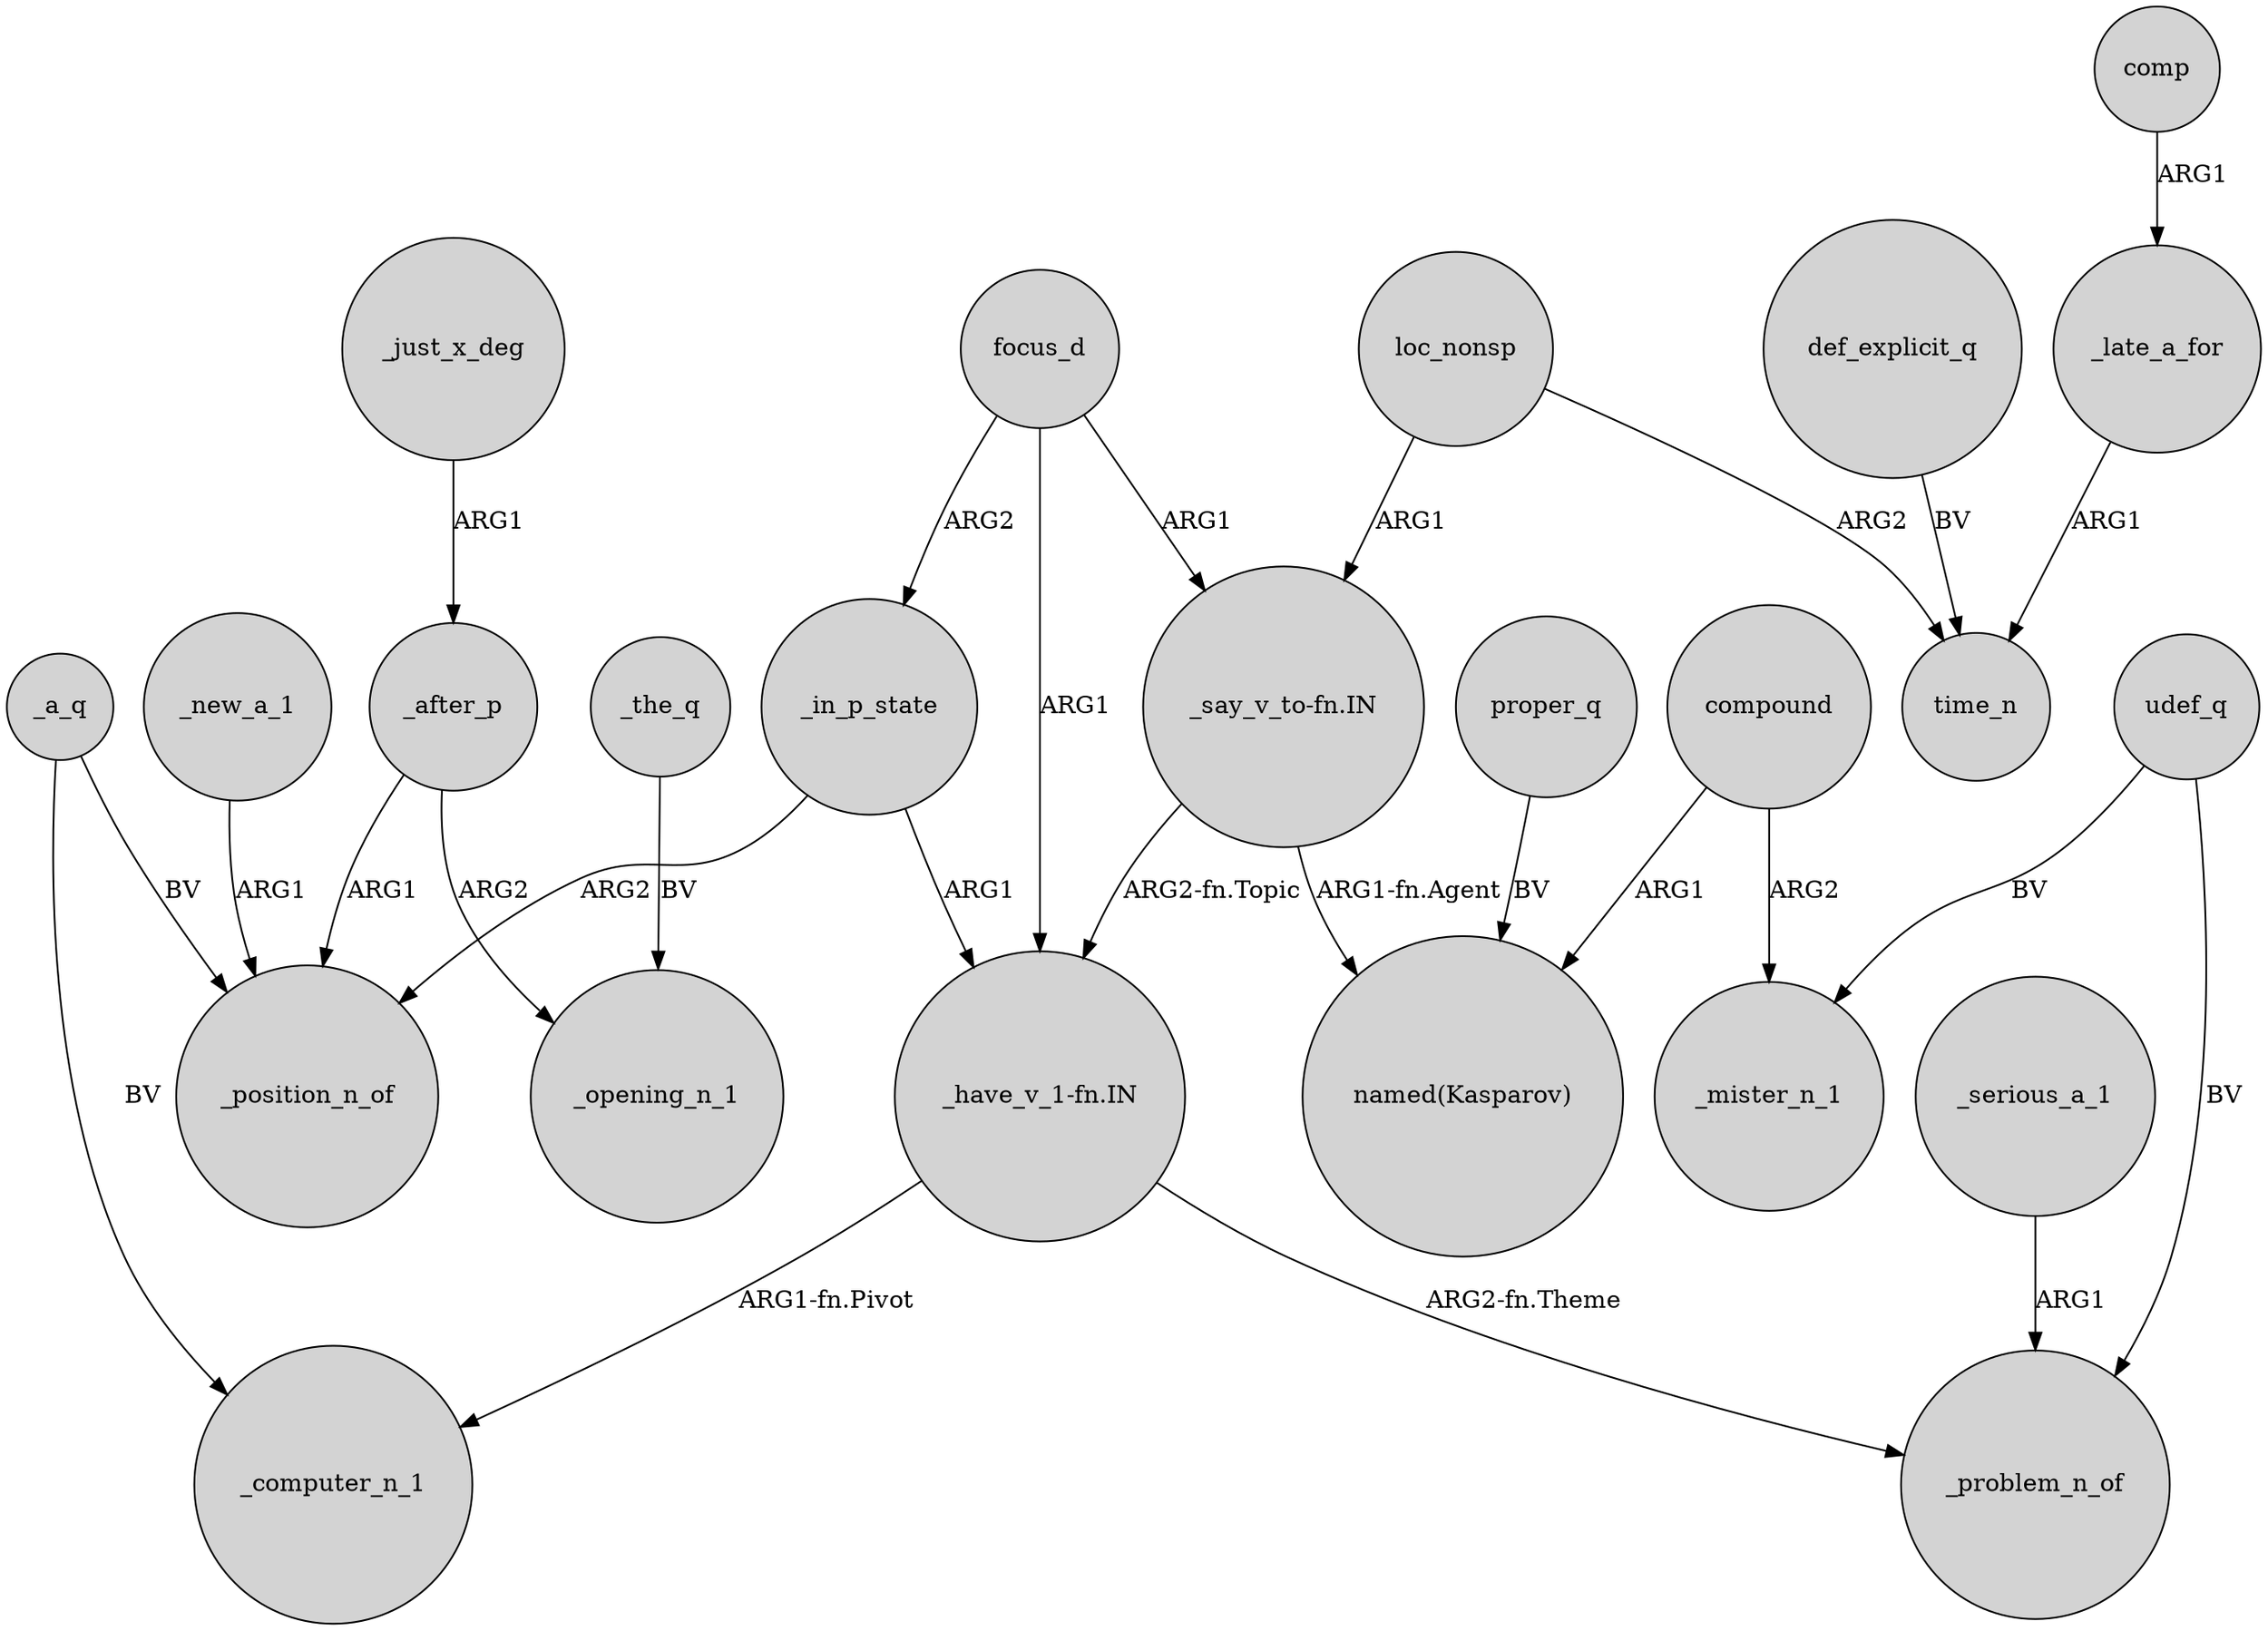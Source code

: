 digraph {
	node [shape=circle style=filled]
	focus_d -> "_have_v_1-fn.IN" [label=ARG1]
	_a_q -> _computer_n_1 [label=BV]
	_just_x_deg -> _after_p [label=ARG1]
	comp -> _late_a_for [label=ARG1]
	def_explicit_q -> time_n [label=BV]
	compound -> _mister_n_1 [label=ARG2]
	focus_d -> _in_p_state [label=ARG2]
	"_have_v_1-fn.IN" -> _problem_n_of [label="ARG2-fn.Theme"]
	_in_p_state -> "_have_v_1-fn.IN" [label=ARG1]
	udef_q -> _mister_n_1 [label=BV]
	compound -> "named(Kasparov)" [label=ARG1]
	udef_q -> _problem_n_of [label=BV]
	_the_q -> _opening_n_1 [label=BV]
	_after_p -> _position_n_of [label=ARG1]
	loc_nonsp -> time_n [label=ARG2]
	_after_p -> _opening_n_1 [label=ARG2]
	"_have_v_1-fn.IN" -> _computer_n_1 [label="ARG1-fn.Pivot"]
	_in_p_state -> _position_n_of [label=ARG2]
	_a_q -> _position_n_of [label=BV]
	loc_nonsp -> "_say_v_to-fn.IN" [label=ARG1]
	"_say_v_to-fn.IN" -> "named(Kasparov)" [label="ARG1-fn.Agent"]
	_new_a_1 -> _position_n_of [label=ARG1]
	_serious_a_1 -> _problem_n_of [label=ARG1]
	"_say_v_to-fn.IN" -> "_have_v_1-fn.IN" [label="ARG2-fn.Topic"]
	_late_a_for -> time_n [label=ARG1]
	proper_q -> "named(Kasparov)" [label=BV]
	focus_d -> "_say_v_to-fn.IN" [label=ARG1]
}
